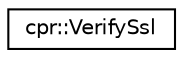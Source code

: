 digraph "Graphical Class Hierarchy"
{
 // LATEX_PDF_SIZE
  edge [fontname="Helvetica",fontsize="10",labelfontname="Helvetica",labelfontsize="10"];
  node [fontname="Helvetica",fontsize="10",shape=record];
  rankdir="LR";
  Node0 [label="cpr::VerifySsl",height=0.2,width=0.4,color="black", fillcolor="white", style="filled",URL="$classcpr_1_1_verify_ssl.html",tooltip=" "];
}
